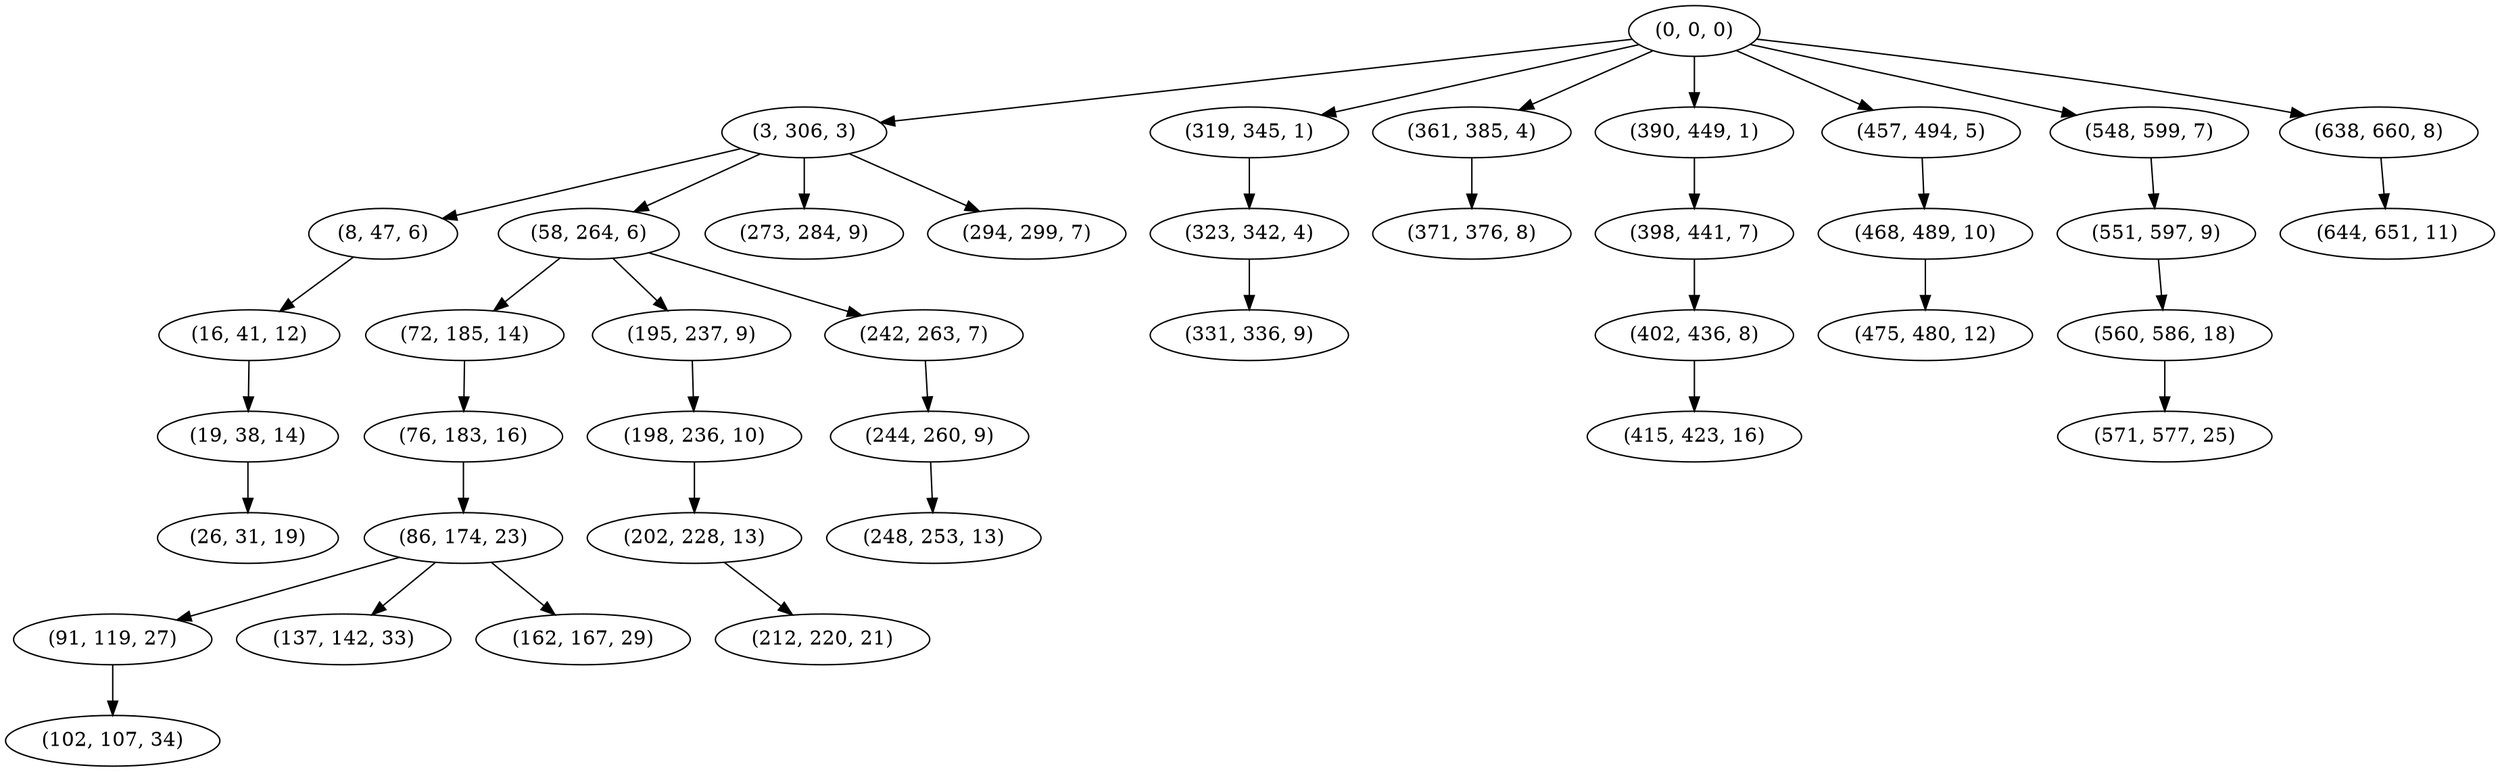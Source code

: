 digraph tree {
    "(0, 0, 0)";
    "(3, 306, 3)";
    "(8, 47, 6)";
    "(16, 41, 12)";
    "(19, 38, 14)";
    "(26, 31, 19)";
    "(58, 264, 6)";
    "(72, 185, 14)";
    "(76, 183, 16)";
    "(86, 174, 23)";
    "(91, 119, 27)";
    "(102, 107, 34)";
    "(137, 142, 33)";
    "(162, 167, 29)";
    "(195, 237, 9)";
    "(198, 236, 10)";
    "(202, 228, 13)";
    "(212, 220, 21)";
    "(242, 263, 7)";
    "(244, 260, 9)";
    "(248, 253, 13)";
    "(273, 284, 9)";
    "(294, 299, 7)";
    "(319, 345, 1)";
    "(323, 342, 4)";
    "(331, 336, 9)";
    "(361, 385, 4)";
    "(371, 376, 8)";
    "(390, 449, 1)";
    "(398, 441, 7)";
    "(402, 436, 8)";
    "(415, 423, 16)";
    "(457, 494, 5)";
    "(468, 489, 10)";
    "(475, 480, 12)";
    "(548, 599, 7)";
    "(551, 597, 9)";
    "(560, 586, 18)";
    "(571, 577, 25)";
    "(638, 660, 8)";
    "(644, 651, 11)";
    "(0, 0, 0)" -> "(3, 306, 3)";
    "(0, 0, 0)" -> "(319, 345, 1)";
    "(0, 0, 0)" -> "(361, 385, 4)";
    "(0, 0, 0)" -> "(390, 449, 1)";
    "(0, 0, 0)" -> "(457, 494, 5)";
    "(0, 0, 0)" -> "(548, 599, 7)";
    "(0, 0, 0)" -> "(638, 660, 8)";
    "(3, 306, 3)" -> "(8, 47, 6)";
    "(3, 306, 3)" -> "(58, 264, 6)";
    "(3, 306, 3)" -> "(273, 284, 9)";
    "(3, 306, 3)" -> "(294, 299, 7)";
    "(8, 47, 6)" -> "(16, 41, 12)";
    "(16, 41, 12)" -> "(19, 38, 14)";
    "(19, 38, 14)" -> "(26, 31, 19)";
    "(58, 264, 6)" -> "(72, 185, 14)";
    "(58, 264, 6)" -> "(195, 237, 9)";
    "(58, 264, 6)" -> "(242, 263, 7)";
    "(72, 185, 14)" -> "(76, 183, 16)";
    "(76, 183, 16)" -> "(86, 174, 23)";
    "(86, 174, 23)" -> "(91, 119, 27)";
    "(86, 174, 23)" -> "(137, 142, 33)";
    "(86, 174, 23)" -> "(162, 167, 29)";
    "(91, 119, 27)" -> "(102, 107, 34)";
    "(195, 237, 9)" -> "(198, 236, 10)";
    "(198, 236, 10)" -> "(202, 228, 13)";
    "(202, 228, 13)" -> "(212, 220, 21)";
    "(242, 263, 7)" -> "(244, 260, 9)";
    "(244, 260, 9)" -> "(248, 253, 13)";
    "(319, 345, 1)" -> "(323, 342, 4)";
    "(323, 342, 4)" -> "(331, 336, 9)";
    "(361, 385, 4)" -> "(371, 376, 8)";
    "(390, 449, 1)" -> "(398, 441, 7)";
    "(398, 441, 7)" -> "(402, 436, 8)";
    "(402, 436, 8)" -> "(415, 423, 16)";
    "(457, 494, 5)" -> "(468, 489, 10)";
    "(468, 489, 10)" -> "(475, 480, 12)";
    "(548, 599, 7)" -> "(551, 597, 9)";
    "(551, 597, 9)" -> "(560, 586, 18)";
    "(560, 586, 18)" -> "(571, 577, 25)";
    "(638, 660, 8)" -> "(644, 651, 11)";
}
